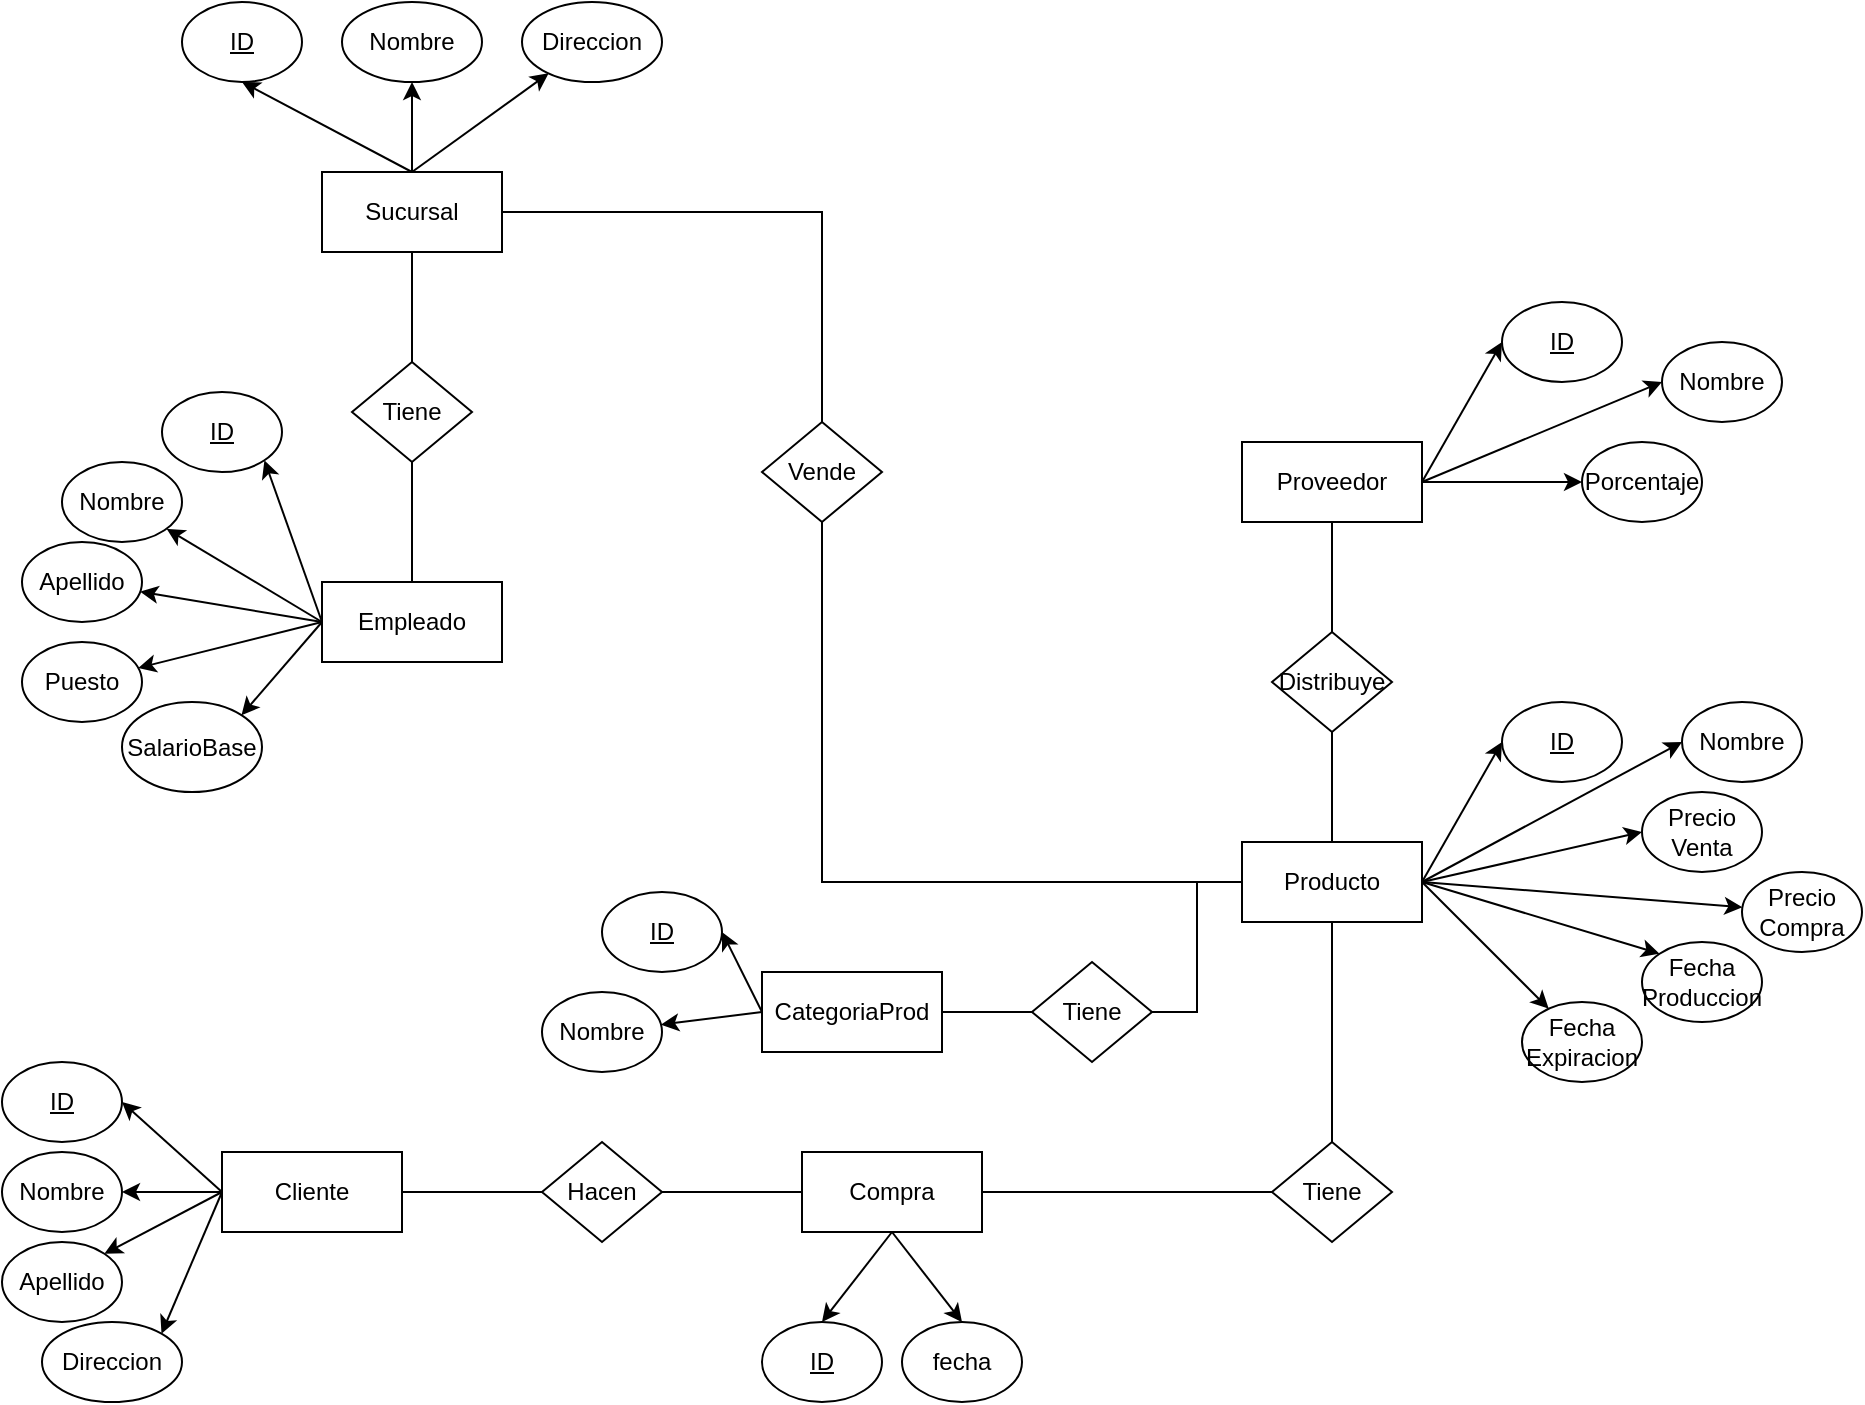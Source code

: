 <mxfile version="15.6.8" type="github"><diagram id="ENGJdk5pA8UJw1FiYDUX" name="Page-1"><mxGraphModel dx="2007" dy="1700" grid="1" gridSize="10" guides="1" tooltips="1" connect="1" arrows="1" fold="1" page="1" pageScale="1" pageWidth="850" pageHeight="1100" math="0" shadow="0"><root><mxCell id="0"/><mxCell id="1" parent="0"/><mxCell id="Ehb19PiIv6LKmTPcDfT7-22" style="rounded=0;orthogonalLoop=1;jettySize=auto;html=1;exitX=0.5;exitY=0;exitDx=0;exitDy=0;entryX=0.5;entryY=1;entryDx=0;entryDy=0;" edge="1" parent="1" source="Ehb19PiIv6LKmTPcDfT7-1" target="Ehb19PiIv6LKmTPcDfT7-20"><mxGeometry relative="1" as="geometry"/></mxCell><mxCell id="Ehb19PiIv6LKmTPcDfT7-23" style="edgeStyle=none;rounded=0;orthogonalLoop=1;jettySize=auto;html=1;exitX=0.5;exitY=0;exitDx=0;exitDy=0;entryX=0.5;entryY=1;entryDx=0;entryDy=0;" edge="1" parent="1" source="Ehb19PiIv6LKmTPcDfT7-1" target="Ehb19PiIv6LKmTPcDfT7-9"><mxGeometry relative="1" as="geometry"/></mxCell><mxCell id="Ehb19PiIv6LKmTPcDfT7-24" style="edgeStyle=none;rounded=0;orthogonalLoop=1;jettySize=auto;html=1;exitX=0.5;exitY=0;exitDx=0;exitDy=0;" edge="1" parent="1" source="Ehb19PiIv6LKmTPcDfT7-1" target="Ehb19PiIv6LKmTPcDfT7-10"><mxGeometry relative="1" as="geometry"/></mxCell><mxCell id="Ehb19PiIv6LKmTPcDfT7-1" value="Sucursal" style="rounded=0;whiteSpace=wrap;html=1;" vertex="1" parent="1"><mxGeometry x="10" y="-765" width="90" height="40" as="geometry"/></mxCell><mxCell id="Ehb19PiIv6LKmTPcDfT7-30" style="edgeStyle=none;rounded=0;orthogonalLoop=1;jettySize=auto;html=1;exitX=0;exitY=0.5;exitDx=0;exitDy=0;entryX=1;entryY=1;entryDx=0;entryDy=0;" edge="1" parent="1" source="Ehb19PiIv6LKmTPcDfT7-2" target="Ehb19PiIv6LKmTPcDfT7-19"><mxGeometry relative="1" as="geometry"/></mxCell><mxCell id="Ehb19PiIv6LKmTPcDfT7-31" style="edgeStyle=none;rounded=0;orthogonalLoop=1;jettySize=auto;html=1;exitX=0;exitY=0.5;exitDx=0;exitDy=0;" edge="1" parent="1" source="Ehb19PiIv6LKmTPcDfT7-2" target="Ehb19PiIv6LKmTPcDfT7-11"><mxGeometry relative="1" as="geometry"/></mxCell><mxCell id="Ehb19PiIv6LKmTPcDfT7-32" style="edgeStyle=none;rounded=0;orthogonalLoop=1;jettySize=auto;html=1;exitX=0;exitY=0.5;exitDx=0;exitDy=0;" edge="1" parent="1" source="Ehb19PiIv6LKmTPcDfT7-2" target="Ehb19PiIv6LKmTPcDfT7-13"><mxGeometry relative="1" as="geometry"/></mxCell><mxCell id="Ehb19PiIv6LKmTPcDfT7-33" style="edgeStyle=none;rounded=0;orthogonalLoop=1;jettySize=auto;html=1;exitX=0;exitY=0.5;exitDx=0;exitDy=0;" edge="1" parent="1" source="Ehb19PiIv6LKmTPcDfT7-2" target="Ehb19PiIv6LKmTPcDfT7-12"><mxGeometry relative="1" as="geometry"/></mxCell><mxCell id="Ehb19PiIv6LKmTPcDfT7-39" style="edgeStyle=none;rounded=0;orthogonalLoop=1;jettySize=auto;html=1;exitX=0;exitY=0.5;exitDx=0;exitDy=0;entryX=1;entryY=0;entryDx=0;entryDy=0;" edge="1" parent="1" source="Ehb19PiIv6LKmTPcDfT7-2" target="Ehb19PiIv6LKmTPcDfT7-14"><mxGeometry relative="1" as="geometry"/></mxCell><mxCell id="Ehb19PiIv6LKmTPcDfT7-2" value="Empleado" style="rounded=0;whiteSpace=wrap;html=1;" vertex="1" parent="1"><mxGeometry x="10" y="-560" width="90" height="40" as="geometry"/></mxCell><mxCell id="Ehb19PiIv6LKmTPcDfT7-41" style="edgeStyle=none;rounded=0;orthogonalLoop=1;jettySize=auto;html=1;exitX=1;exitY=0.5;exitDx=0;exitDy=0;entryX=0;entryY=0.5;entryDx=0;entryDy=0;" edge="1" parent="1" source="Ehb19PiIv6LKmTPcDfT7-3" target="Ehb19PiIv6LKmTPcDfT7-21"><mxGeometry relative="1" as="geometry"/></mxCell><mxCell id="Ehb19PiIv6LKmTPcDfT7-42" style="edgeStyle=none;rounded=0;orthogonalLoop=1;jettySize=auto;html=1;exitX=1;exitY=0.5;exitDx=0;exitDy=0;entryX=0;entryY=0.5;entryDx=0;entryDy=0;" edge="1" parent="1" source="Ehb19PiIv6LKmTPcDfT7-3" target="Ehb19PiIv6LKmTPcDfT7-16"><mxGeometry relative="1" as="geometry"/></mxCell><mxCell id="Ehb19PiIv6LKmTPcDfT7-43" style="edgeStyle=none;rounded=0;orthogonalLoop=1;jettySize=auto;html=1;exitX=1;exitY=0.5;exitDx=0;exitDy=0;entryX=0;entryY=0.5;entryDx=0;entryDy=0;" edge="1" parent="1" source="Ehb19PiIv6LKmTPcDfT7-3" target="Ehb19PiIv6LKmTPcDfT7-17"><mxGeometry relative="1" as="geometry"/></mxCell><mxCell id="Ehb19PiIv6LKmTPcDfT7-3" value="Proveedor" style="rounded=0;whiteSpace=wrap;html=1;" vertex="1" parent="1"><mxGeometry x="470" y="-630" width="90" height="40" as="geometry"/></mxCell><mxCell id="Ehb19PiIv6LKmTPcDfT7-50" style="edgeStyle=none;rounded=0;orthogonalLoop=1;jettySize=auto;html=1;exitX=1;exitY=0.5;exitDx=0;exitDy=0;entryX=0;entryY=0.5;entryDx=0;entryDy=0;" edge="1" parent="1" source="Ehb19PiIv6LKmTPcDfT7-4" target="Ehb19PiIv6LKmTPcDfT7-46"><mxGeometry relative="1" as="geometry"/></mxCell><mxCell id="Ehb19PiIv6LKmTPcDfT7-51" style="edgeStyle=none;rounded=0;orthogonalLoop=1;jettySize=auto;html=1;exitX=1;exitY=0.5;exitDx=0;exitDy=0;entryX=0;entryY=0.5;entryDx=0;entryDy=0;" edge="1" parent="1" source="Ehb19PiIv6LKmTPcDfT7-4" target="Ehb19PiIv6LKmTPcDfT7-47"><mxGeometry relative="1" as="geometry"/></mxCell><mxCell id="Ehb19PiIv6LKmTPcDfT7-52" style="edgeStyle=none;rounded=0;orthogonalLoop=1;jettySize=auto;html=1;exitX=1;exitY=0.5;exitDx=0;exitDy=0;entryX=0;entryY=0.5;entryDx=0;entryDy=0;" edge="1" parent="1" source="Ehb19PiIv6LKmTPcDfT7-4" target="Ehb19PiIv6LKmTPcDfT7-49"><mxGeometry relative="1" as="geometry"/></mxCell><mxCell id="Ehb19PiIv6LKmTPcDfT7-53" style="edgeStyle=none;rounded=0;orthogonalLoop=1;jettySize=auto;html=1;exitX=1;exitY=0.5;exitDx=0;exitDy=0;" edge="1" parent="1" source="Ehb19PiIv6LKmTPcDfT7-4" target="Ehb19PiIv6LKmTPcDfT7-48"><mxGeometry relative="1" as="geometry"/></mxCell><mxCell id="Ehb19PiIv6LKmTPcDfT7-81" style="edgeStyle=none;rounded=0;orthogonalLoop=1;jettySize=auto;html=1;exitX=1;exitY=0.5;exitDx=0;exitDy=0;" edge="1" parent="1" source="Ehb19PiIv6LKmTPcDfT7-4" target="Ehb19PiIv6LKmTPcDfT7-80"><mxGeometry relative="1" as="geometry"/></mxCell><mxCell id="Ehb19PiIv6LKmTPcDfT7-82" style="edgeStyle=none;rounded=0;orthogonalLoop=1;jettySize=auto;html=1;exitX=1;exitY=0.5;exitDx=0;exitDy=0;entryX=0;entryY=0;entryDx=0;entryDy=0;" edge="1" parent="1" source="Ehb19PiIv6LKmTPcDfT7-4" target="Ehb19PiIv6LKmTPcDfT7-79"><mxGeometry relative="1" as="geometry"/></mxCell><mxCell id="Ehb19PiIv6LKmTPcDfT7-4" value="Producto" style="rounded=0;whiteSpace=wrap;html=1;" vertex="1" parent="1"><mxGeometry x="470" y="-430" width="90" height="40" as="geometry"/></mxCell><mxCell id="Ehb19PiIv6LKmTPcDfT7-77" style="edgeStyle=none;rounded=0;orthogonalLoop=1;jettySize=auto;html=1;exitX=0;exitY=0.5;exitDx=0;exitDy=0;entryX=1;entryY=0.5;entryDx=0;entryDy=0;" edge="1" parent="1" source="Ehb19PiIv6LKmTPcDfT7-5" target="Ehb19PiIv6LKmTPcDfT7-75"><mxGeometry relative="1" as="geometry"/></mxCell><mxCell id="Ehb19PiIv6LKmTPcDfT7-78" style="edgeStyle=none;rounded=0;orthogonalLoop=1;jettySize=auto;html=1;exitX=0;exitY=0.5;exitDx=0;exitDy=0;" edge="1" parent="1" source="Ehb19PiIv6LKmTPcDfT7-5" target="Ehb19PiIv6LKmTPcDfT7-76"><mxGeometry relative="1" as="geometry"/></mxCell><mxCell id="Ehb19PiIv6LKmTPcDfT7-5" value="CategoriaProd" style="rounded=0;whiteSpace=wrap;html=1;" vertex="1" parent="1"><mxGeometry x="230" y="-365" width="90" height="40" as="geometry"/></mxCell><mxCell id="Ehb19PiIv6LKmTPcDfT7-67" style="edgeStyle=none;rounded=0;orthogonalLoop=1;jettySize=auto;html=1;exitX=0;exitY=0.5;exitDx=0;exitDy=0;entryX=1;entryY=0.5;entryDx=0;entryDy=0;" edge="1" parent="1" source="Ehb19PiIv6LKmTPcDfT7-6" target="Ehb19PiIv6LKmTPcDfT7-64"><mxGeometry relative="1" as="geometry"/></mxCell><mxCell id="Ehb19PiIv6LKmTPcDfT7-68" style="edgeStyle=none;rounded=0;orthogonalLoop=1;jettySize=auto;html=1;exitX=0;exitY=0.5;exitDx=0;exitDy=0;entryX=1;entryY=0.5;entryDx=0;entryDy=0;" edge="1" parent="1" source="Ehb19PiIv6LKmTPcDfT7-6" target="Ehb19PiIv6LKmTPcDfT7-65"><mxGeometry relative="1" as="geometry"/></mxCell><mxCell id="Ehb19PiIv6LKmTPcDfT7-69" style="edgeStyle=none;rounded=0;orthogonalLoop=1;jettySize=auto;html=1;exitX=0;exitY=0.5;exitDx=0;exitDy=0;entryX=1;entryY=0;entryDx=0;entryDy=0;" edge="1" parent="1" source="Ehb19PiIv6LKmTPcDfT7-6" target="Ehb19PiIv6LKmTPcDfT7-66"><mxGeometry relative="1" as="geometry"/></mxCell><mxCell id="Ehb19PiIv6LKmTPcDfT7-71" style="edgeStyle=none;rounded=0;orthogonalLoop=1;jettySize=auto;html=1;exitX=0;exitY=0.5;exitDx=0;exitDy=0;entryX=1;entryY=0;entryDx=0;entryDy=0;" edge="1" parent="1" source="Ehb19PiIv6LKmTPcDfT7-6" target="Ehb19PiIv6LKmTPcDfT7-70"><mxGeometry relative="1" as="geometry"/></mxCell><mxCell id="Ehb19PiIv6LKmTPcDfT7-6" value="Cliente" style="rounded=0;whiteSpace=wrap;html=1;" vertex="1" parent="1"><mxGeometry x="-40" y="-275" width="90" height="40" as="geometry"/></mxCell><mxCell id="Ehb19PiIv6LKmTPcDfT7-61" style="edgeStyle=none;rounded=0;orthogonalLoop=1;jettySize=auto;html=1;exitX=0.5;exitY=1;exitDx=0;exitDy=0;entryX=0.5;entryY=0;entryDx=0;entryDy=0;" edge="1" parent="1" source="Ehb19PiIv6LKmTPcDfT7-7" target="Ehb19PiIv6LKmTPcDfT7-60"><mxGeometry relative="1" as="geometry"/></mxCell><mxCell id="Ehb19PiIv6LKmTPcDfT7-63" style="edgeStyle=none;rounded=0;orthogonalLoop=1;jettySize=auto;html=1;exitX=0.5;exitY=1;exitDx=0;exitDy=0;entryX=0.5;entryY=0;entryDx=0;entryDy=0;" edge="1" parent="1" source="Ehb19PiIv6LKmTPcDfT7-7" target="Ehb19PiIv6LKmTPcDfT7-62"><mxGeometry relative="1" as="geometry"/></mxCell><mxCell id="Ehb19PiIv6LKmTPcDfT7-7" value="Compra" style="rounded=0;whiteSpace=wrap;html=1;" vertex="1" parent="1"><mxGeometry x="250" y="-275" width="90" height="40" as="geometry"/></mxCell><mxCell id="Ehb19PiIv6LKmTPcDfT7-9" value="Nombre" style="ellipse;whiteSpace=wrap;html=1;" vertex="1" parent="1"><mxGeometry x="20" y="-850" width="70" height="40" as="geometry"/></mxCell><mxCell id="Ehb19PiIv6LKmTPcDfT7-10" value="Direccion" style="ellipse;whiteSpace=wrap;html=1;" vertex="1" parent="1"><mxGeometry x="110" y="-850" width="70" height="40" as="geometry"/></mxCell><mxCell id="Ehb19PiIv6LKmTPcDfT7-11" value="Nombre" style="ellipse;whiteSpace=wrap;html=1;" vertex="1" parent="1"><mxGeometry x="-120" y="-620" width="60" height="40" as="geometry"/></mxCell><mxCell id="Ehb19PiIv6LKmTPcDfT7-12" value="Puesto" style="ellipse;whiteSpace=wrap;html=1;" vertex="1" parent="1"><mxGeometry x="-140" y="-530" width="60" height="40" as="geometry"/></mxCell><mxCell id="Ehb19PiIv6LKmTPcDfT7-13" value="Apellido" style="ellipse;whiteSpace=wrap;html=1;" vertex="1" parent="1"><mxGeometry x="-140" y="-580" width="60" height="40" as="geometry"/></mxCell><mxCell id="Ehb19PiIv6LKmTPcDfT7-14" value="SalarioBase" style="ellipse;whiteSpace=wrap;html=1;" vertex="1" parent="1"><mxGeometry x="-90" y="-500" width="70" height="45" as="geometry"/></mxCell><mxCell id="Ehb19PiIv6LKmTPcDfT7-16" value="Nombre" style="ellipse;whiteSpace=wrap;html=1;" vertex="1" parent="1"><mxGeometry x="680" y="-680" width="60" height="40" as="geometry"/></mxCell><mxCell id="Ehb19PiIv6LKmTPcDfT7-17" value="Porcentaje" style="ellipse;whiteSpace=wrap;html=1;" vertex="1" parent="1"><mxGeometry x="640" y="-630" width="60" height="40" as="geometry"/></mxCell><mxCell id="Ehb19PiIv6LKmTPcDfT7-19" value="&lt;u&gt;ID&lt;/u&gt;" style="ellipse;whiteSpace=wrap;html=1;" vertex="1" parent="1"><mxGeometry x="-70" y="-655" width="60" height="40" as="geometry"/></mxCell><mxCell id="Ehb19PiIv6LKmTPcDfT7-20" value="&lt;u&gt;ID&lt;/u&gt;" style="ellipse;whiteSpace=wrap;html=1;" vertex="1" parent="1"><mxGeometry x="-60" y="-850" width="60" height="40" as="geometry"/></mxCell><mxCell id="Ehb19PiIv6LKmTPcDfT7-21" value="&lt;u&gt;ID&lt;/u&gt;" style="ellipse;whiteSpace=wrap;html=1;" vertex="1" parent="1"><mxGeometry x="600" y="-700" width="60" height="40" as="geometry"/></mxCell><mxCell id="Ehb19PiIv6LKmTPcDfT7-25" value="Tiene" style="rhombus;whiteSpace=wrap;html=1;" vertex="1" parent="1"><mxGeometry x="25" y="-670" width="60" height="50" as="geometry"/></mxCell><mxCell id="Ehb19PiIv6LKmTPcDfT7-27" value="" style="endArrow=none;html=1;rounded=0;entryX=0.5;entryY=1;entryDx=0;entryDy=0;exitX=0.5;exitY=0;exitDx=0;exitDy=0;" edge="1" parent="1" source="Ehb19PiIv6LKmTPcDfT7-25" target="Ehb19PiIv6LKmTPcDfT7-1"><mxGeometry width="50" height="50" relative="1" as="geometry"><mxPoint x="-60" y="-650" as="sourcePoint"/><mxPoint x="-10" y="-700" as="targetPoint"/></mxGeometry></mxCell><mxCell id="Ehb19PiIv6LKmTPcDfT7-28" value="" style="endArrow=none;html=1;rounded=0;exitX=0.5;exitY=0;exitDx=0;exitDy=0;entryX=0.5;entryY=1;entryDx=0;entryDy=0;" edge="1" parent="1" source="Ehb19PiIv6LKmTPcDfT7-2" target="Ehb19PiIv6LKmTPcDfT7-25"><mxGeometry width="50" height="50" relative="1" as="geometry"><mxPoint x="54.5" y="-565" as="sourcePoint"/><mxPoint x="120" y="-610" as="targetPoint"/></mxGeometry></mxCell><mxCell id="Ehb19PiIv6LKmTPcDfT7-40" value="Distribuye" style="rhombus;whiteSpace=wrap;html=1;" vertex="1" parent="1"><mxGeometry x="485" y="-535" width="60" height="50" as="geometry"/></mxCell><mxCell id="Ehb19PiIv6LKmTPcDfT7-44" value="" style="endArrow=none;html=1;rounded=0;exitX=0.5;exitY=0;exitDx=0;exitDy=0;entryX=0.5;entryY=1;entryDx=0;entryDy=0;" edge="1" parent="1" source="Ehb19PiIv6LKmTPcDfT7-40" target="Ehb19PiIv6LKmTPcDfT7-3"><mxGeometry width="50" height="50" relative="1" as="geometry"><mxPoint x="514.33" y="-530" as="sourcePoint"/><mxPoint x="514.33" y="-590" as="targetPoint"/></mxGeometry></mxCell><mxCell id="Ehb19PiIv6LKmTPcDfT7-45" value="" style="endArrow=none;html=1;rounded=0;exitX=0.5;exitY=0;exitDx=0;exitDy=0;entryX=0.5;entryY=1;entryDx=0;entryDy=0;" edge="1" parent="1" source="Ehb19PiIv6LKmTPcDfT7-4" target="Ehb19PiIv6LKmTPcDfT7-40"><mxGeometry width="50" height="50" relative="1" as="geometry"><mxPoint x="514.33" y="-430" as="sourcePoint"/><mxPoint x="514.33" y="-490" as="targetPoint"/></mxGeometry></mxCell><mxCell id="Ehb19PiIv6LKmTPcDfT7-46" value="&lt;u&gt;ID&lt;/u&gt;" style="ellipse;whiteSpace=wrap;html=1;" vertex="1" parent="1"><mxGeometry x="600" y="-500" width="60" height="40" as="geometry"/></mxCell><mxCell id="Ehb19PiIv6LKmTPcDfT7-47" value="Nombre" style="ellipse;whiteSpace=wrap;html=1;" vertex="1" parent="1"><mxGeometry x="690" y="-500" width="60" height="40" as="geometry"/></mxCell><mxCell id="Ehb19PiIv6LKmTPcDfT7-48" value="Precio Compra" style="ellipse;whiteSpace=wrap;html=1;" vertex="1" parent="1"><mxGeometry x="720" y="-415" width="60" height="40" as="geometry"/></mxCell><mxCell id="Ehb19PiIv6LKmTPcDfT7-49" value="Precio Venta" style="ellipse;whiteSpace=wrap;html=1;" vertex="1" parent="1"><mxGeometry x="670" y="-455" width="60" height="40" as="geometry"/></mxCell><mxCell id="Ehb19PiIv6LKmTPcDfT7-54" value="Hacen" style="rhombus;whiteSpace=wrap;html=1;" vertex="1" parent="1"><mxGeometry x="120" y="-280" width="60" height="50" as="geometry"/></mxCell><mxCell id="Ehb19PiIv6LKmTPcDfT7-55" value="" style="endArrow=none;html=1;rounded=0;entryX=1;entryY=0.5;entryDx=0;entryDy=0;exitX=0;exitY=0.5;exitDx=0;exitDy=0;" edge="1" parent="1" source="Ehb19PiIv6LKmTPcDfT7-54" target="Ehb19PiIv6LKmTPcDfT7-6"><mxGeometry width="50" height="50" relative="1" as="geometry"><mxPoint x="-10" y="-60" as="sourcePoint"/><mxPoint x="40" y="-110" as="targetPoint"/></mxGeometry></mxCell><mxCell id="Ehb19PiIv6LKmTPcDfT7-56" value="" style="endArrow=none;html=1;rounded=0;exitX=1;exitY=0.5;exitDx=0;exitDy=0;entryX=0;entryY=0.5;entryDx=0;entryDy=0;" edge="1" parent="1" source="Ehb19PiIv6LKmTPcDfT7-54" target="Ehb19PiIv6LKmTPcDfT7-7"><mxGeometry width="50" height="50" relative="1" as="geometry"><mxPoint x="210" y="-240" as="sourcePoint"/><mxPoint x="260" y="-290" as="targetPoint"/></mxGeometry></mxCell><mxCell id="Ehb19PiIv6LKmTPcDfT7-57" value="Tiene" style="rhombus;whiteSpace=wrap;html=1;" vertex="1" parent="1"><mxGeometry x="485" y="-280" width="60" height="50" as="geometry"/></mxCell><mxCell id="Ehb19PiIv6LKmTPcDfT7-58" value="" style="endArrow=none;html=1;rounded=0;exitX=1;exitY=0.5;exitDx=0;exitDy=0;entryX=0;entryY=0.5;entryDx=0;entryDy=0;" edge="1" parent="1" source="Ehb19PiIv6LKmTPcDfT7-7" target="Ehb19PiIv6LKmTPcDfT7-57"><mxGeometry width="50" height="50" relative="1" as="geometry"><mxPoint x="410" y="-290" as="sourcePoint"/><mxPoint x="460" y="-340" as="targetPoint"/></mxGeometry></mxCell><mxCell id="Ehb19PiIv6LKmTPcDfT7-59" value="" style="endArrow=none;html=1;rounded=0;entryX=0.5;entryY=1;entryDx=0;entryDy=0;exitX=0.5;exitY=0;exitDx=0;exitDy=0;" edge="1" parent="1" source="Ehb19PiIv6LKmTPcDfT7-57" target="Ehb19PiIv6LKmTPcDfT7-4"><mxGeometry width="50" height="50" relative="1" as="geometry"><mxPoint x="450" y="-310" as="sourcePoint"/><mxPoint x="500" y="-360" as="targetPoint"/></mxGeometry></mxCell><mxCell id="Ehb19PiIv6LKmTPcDfT7-60" value="&lt;u&gt;ID&lt;/u&gt;" style="ellipse;whiteSpace=wrap;html=1;" vertex="1" parent="1"><mxGeometry x="230" y="-190" width="60" height="40" as="geometry"/></mxCell><mxCell id="Ehb19PiIv6LKmTPcDfT7-62" value="fecha" style="ellipse;whiteSpace=wrap;html=1;" vertex="1" parent="1"><mxGeometry x="300" y="-190" width="60" height="40" as="geometry"/></mxCell><mxCell id="Ehb19PiIv6LKmTPcDfT7-64" value="&lt;u&gt;ID&lt;/u&gt;" style="ellipse;whiteSpace=wrap;html=1;" vertex="1" parent="1"><mxGeometry x="-150" y="-320" width="60" height="40" as="geometry"/></mxCell><mxCell id="Ehb19PiIv6LKmTPcDfT7-65" value="Nombre" style="ellipse;whiteSpace=wrap;html=1;" vertex="1" parent="1"><mxGeometry x="-150" y="-275" width="60" height="40" as="geometry"/></mxCell><mxCell id="Ehb19PiIv6LKmTPcDfT7-66" value="Apellido" style="ellipse;whiteSpace=wrap;html=1;" vertex="1" parent="1"><mxGeometry x="-150" y="-230" width="60" height="40" as="geometry"/></mxCell><mxCell id="Ehb19PiIv6LKmTPcDfT7-70" value="Direccion" style="ellipse;whiteSpace=wrap;html=1;" vertex="1" parent="1"><mxGeometry x="-130" y="-190" width="70" height="40" as="geometry"/></mxCell><mxCell id="Ehb19PiIv6LKmTPcDfT7-72" value="Tiene" style="rhombus;whiteSpace=wrap;html=1;" vertex="1" parent="1"><mxGeometry x="365" y="-370" width="60" height="50" as="geometry"/></mxCell><mxCell id="Ehb19PiIv6LKmTPcDfT7-73" value="" style="endArrow=none;html=1;rounded=0;entryX=0;entryY=0.5;entryDx=0;entryDy=0;exitX=1;exitY=0.5;exitDx=0;exitDy=0;" edge="1" parent="1" source="Ehb19PiIv6LKmTPcDfT7-5" target="Ehb19PiIv6LKmTPcDfT7-72"><mxGeometry width="50" height="50" relative="1" as="geometry"><mxPoint x="340" y="-330" as="sourcePoint"/><mxPoint x="390" y="-380" as="targetPoint"/></mxGeometry></mxCell><mxCell id="Ehb19PiIv6LKmTPcDfT7-74" value="" style="endArrow=none;html=1;rounded=0;entryX=0;entryY=0.5;entryDx=0;entryDy=0;exitX=1;exitY=0.5;exitDx=0;exitDy=0;edgeStyle=orthogonalEdgeStyle;" edge="1" parent="1" source="Ehb19PiIv6LKmTPcDfT7-72" target="Ehb19PiIv6LKmTPcDfT7-4"><mxGeometry width="50" height="50" relative="1" as="geometry"><mxPoint x="410" y="-290" as="sourcePoint"/><mxPoint x="460" y="-340" as="targetPoint"/></mxGeometry></mxCell><mxCell id="Ehb19PiIv6LKmTPcDfT7-75" value="&lt;u&gt;ID&lt;/u&gt;" style="ellipse;whiteSpace=wrap;html=1;" vertex="1" parent="1"><mxGeometry x="150" y="-405" width="60" height="40" as="geometry"/></mxCell><mxCell id="Ehb19PiIv6LKmTPcDfT7-76" value="Nombre" style="ellipse;whiteSpace=wrap;html=1;" vertex="1" parent="1"><mxGeometry x="120" y="-355" width="60" height="40" as="geometry"/></mxCell><mxCell id="Ehb19PiIv6LKmTPcDfT7-79" value="Fecha Produccion" style="ellipse;whiteSpace=wrap;html=1;" vertex="1" parent="1"><mxGeometry x="670" y="-380" width="60" height="40" as="geometry"/></mxCell><mxCell id="Ehb19PiIv6LKmTPcDfT7-80" value="Fecha Expiracion" style="ellipse;whiteSpace=wrap;html=1;" vertex="1" parent="1"><mxGeometry x="610" y="-350" width="60" height="40" as="geometry"/></mxCell><mxCell id="Ehb19PiIv6LKmTPcDfT7-83" value="Vende" style="rhombus;whiteSpace=wrap;html=1;" vertex="1" parent="1"><mxGeometry x="230" y="-640" width="60" height="50" as="geometry"/></mxCell><mxCell id="Ehb19PiIv6LKmTPcDfT7-84" value="" style="endArrow=none;html=1;rounded=0;exitX=1;exitY=0.5;exitDx=0;exitDy=0;entryX=0.5;entryY=0;entryDx=0;entryDy=0;edgeStyle=orthogonalEdgeStyle;" edge="1" parent="1" source="Ehb19PiIv6LKmTPcDfT7-1" target="Ehb19PiIv6LKmTPcDfT7-83"><mxGeometry width="50" height="50" relative="1" as="geometry"><mxPoint x="210" y="-690" as="sourcePoint"/><mxPoint x="260" y="-740" as="targetPoint"/></mxGeometry></mxCell><mxCell id="Ehb19PiIv6LKmTPcDfT7-86" value="" style="endArrow=none;html=1;rounded=0;entryX=0.5;entryY=1;entryDx=0;entryDy=0;exitX=0;exitY=0.5;exitDx=0;exitDy=0;edgeStyle=orthogonalEdgeStyle;" edge="1" parent="1" source="Ehb19PiIv6LKmTPcDfT7-4" target="Ehb19PiIv6LKmTPcDfT7-83"><mxGeometry width="50" height="50" relative="1" as="geometry"><mxPoint x="230" y="-450" as="sourcePoint"/><mxPoint x="280" y="-500" as="targetPoint"/></mxGeometry></mxCell></root></mxGraphModel></diagram></mxfile>
